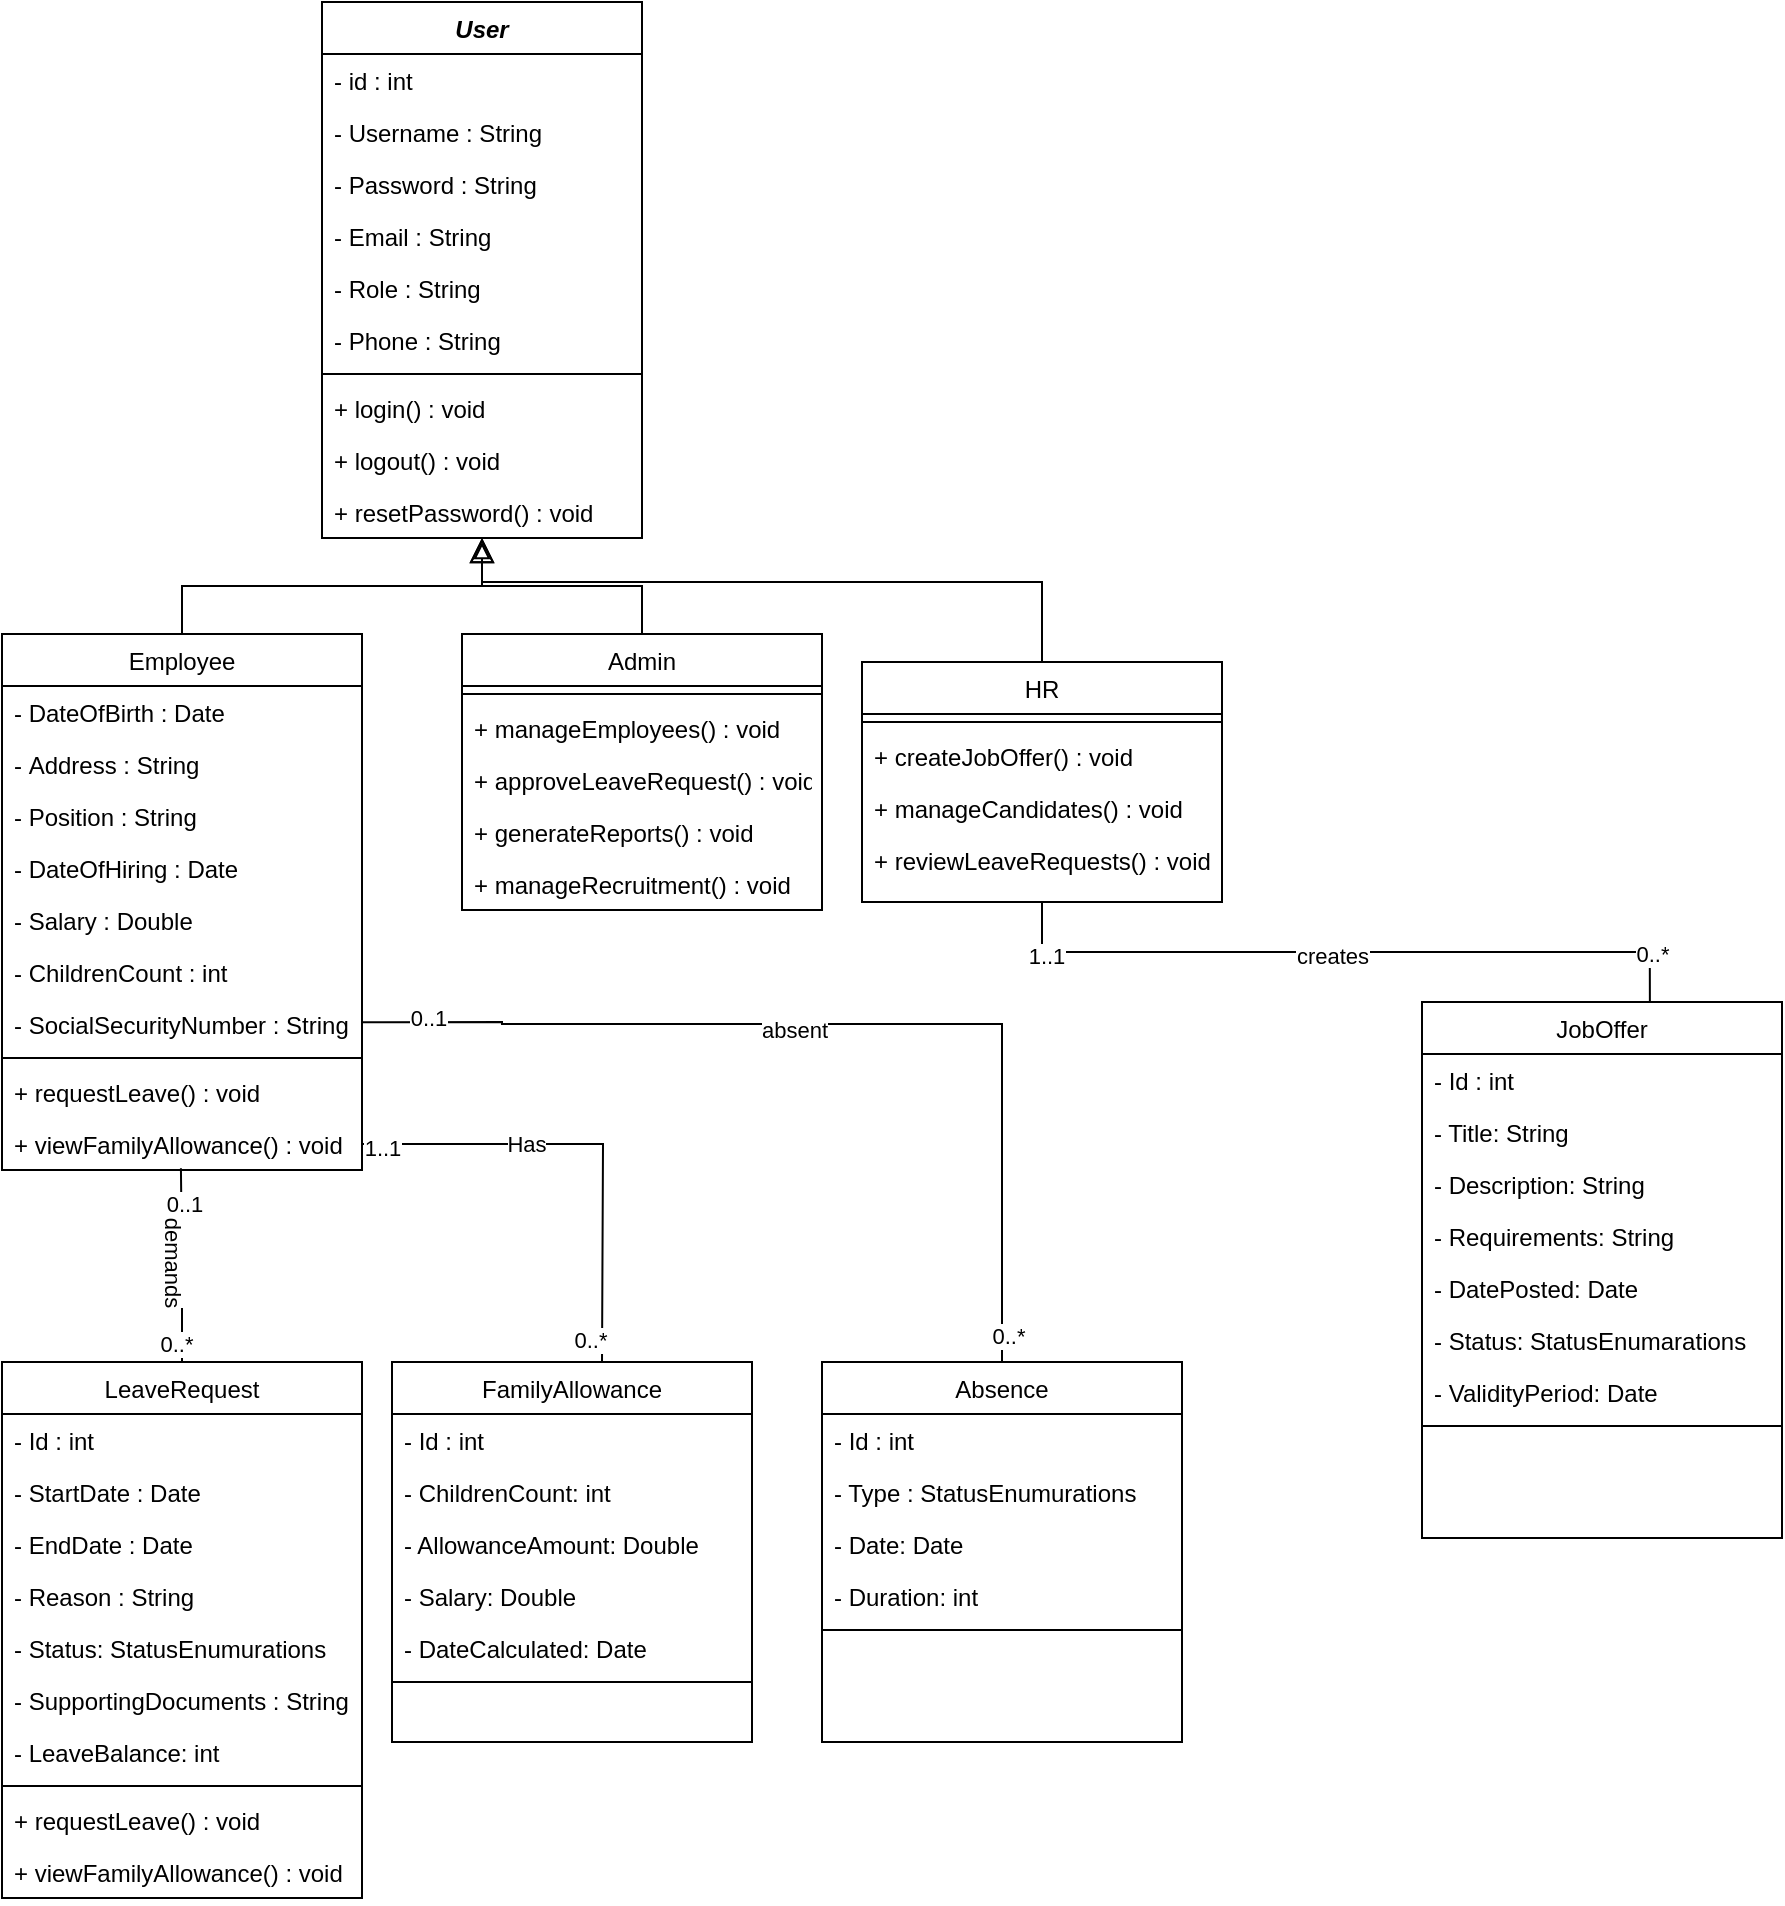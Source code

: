 <mxfile version="24.7.17">
  <diagram id="C5RBs43oDa-KdzZeNtuy" name="Page-1">
    <mxGraphModel dx="2514" dy="1240" grid="1" gridSize="10" guides="1" tooltips="1" connect="1" arrows="1" fold="1" page="1" pageScale="1" pageWidth="827" pageHeight="1169" math="0" shadow="0">
      <root>
        <mxCell id="WIyWlLk6GJQsqaUBKTNV-0" />
        <mxCell id="WIyWlLk6GJQsqaUBKTNV-1" parent="WIyWlLk6GJQsqaUBKTNV-0" />
        <mxCell id="zkfFHV4jXpPFQw0GAbJ--0" value="User" style="swimlane;fontStyle=3;align=center;verticalAlign=top;childLayout=stackLayout;horizontal=1;startSize=26;horizontalStack=0;resizeParent=1;resizeLast=0;collapsible=1;marginBottom=0;rounded=0;shadow=0;strokeWidth=1;" parent="WIyWlLk6GJQsqaUBKTNV-1" vertex="1">
          <mxGeometry x="240" y="10" width="160" height="268" as="geometry">
            <mxRectangle x="230" y="140" width="160" height="26" as="alternateBounds" />
          </mxGeometry>
        </mxCell>
        <mxCell id="zkfFHV4jXpPFQw0GAbJ--1" value="- id : int" style="text;align=left;verticalAlign=top;spacingLeft=4;spacingRight=4;overflow=hidden;rotatable=0;points=[[0,0.5],[1,0.5]];portConstraint=eastwest;" parent="zkfFHV4jXpPFQw0GAbJ--0" vertex="1">
          <mxGeometry y="26" width="160" height="26" as="geometry" />
        </mxCell>
        <mxCell id="zkfFHV4jXpPFQw0GAbJ--2" value="- Username : String" style="text;align=left;verticalAlign=top;spacingLeft=4;spacingRight=4;overflow=hidden;rotatable=0;points=[[0,0.5],[1,0.5]];portConstraint=eastwest;rounded=0;shadow=0;html=0;" parent="zkfFHV4jXpPFQw0GAbJ--0" vertex="1">
          <mxGeometry y="52" width="160" height="26" as="geometry" />
        </mxCell>
        <mxCell id="zkfFHV4jXpPFQw0GAbJ--3" value="- Password : String" style="text;align=left;verticalAlign=top;spacingLeft=4;spacingRight=4;overflow=hidden;rotatable=0;points=[[0,0.5],[1,0.5]];portConstraint=eastwest;rounded=0;shadow=0;html=0;" parent="zkfFHV4jXpPFQw0GAbJ--0" vertex="1">
          <mxGeometry y="78" width="160" height="26" as="geometry" />
        </mxCell>
        <mxCell id="H7LDlNdth9MzMKEWSC63-0" value="- Email : String" style="text;align=left;verticalAlign=top;spacingLeft=4;spacingRight=4;overflow=hidden;rotatable=0;points=[[0,0.5],[1,0.5]];portConstraint=eastwest;rounded=0;shadow=0;html=0;" vertex="1" parent="zkfFHV4jXpPFQw0GAbJ--0">
          <mxGeometry y="104" width="160" height="26" as="geometry" />
        </mxCell>
        <mxCell id="H7LDlNdth9MzMKEWSC63-1" value="- Role : String" style="text;align=left;verticalAlign=top;spacingLeft=4;spacingRight=4;overflow=hidden;rotatable=0;points=[[0,0.5],[1,0.5]];portConstraint=eastwest;rounded=0;shadow=0;html=0;" vertex="1" parent="zkfFHV4jXpPFQw0GAbJ--0">
          <mxGeometry y="130" width="160" height="26" as="geometry" />
        </mxCell>
        <mxCell id="H7LDlNdth9MzMKEWSC63-2" value="- Phone : String" style="text;align=left;verticalAlign=top;spacingLeft=4;spacingRight=4;overflow=hidden;rotatable=0;points=[[0,0.5],[1,0.5]];portConstraint=eastwest;rounded=0;shadow=0;html=0;" vertex="1" parent="zkfFHV4jXpPFQw0GAbJ--0">
          <mxGeometry y="156" width="160" height="26" as="geometry" />
        </mxCell>
        <mxCell id="zkfFHV4jXpPFQw0GAbJ--4" value="" style="line;html=1;strokeWidth=1;align=left;verticalAlign=middle;spacingTop=-1;spacingLeft=3;spacingRight=3;rotatable=0;labelPosition=right;points=[];portConstraint=eastwest;" parent="zkfFHV4jXpPFQw0GAbJ--0" vertex="1">
          <mxGeometry y="182" width="160" height="8" as="geometry" />
        </mxCell>
        <mxCell id="zkfFHV4jXpPFQw0GAbJ--5" value="+ login() : void" style="text;align=left;verticalAlign=top;spacingLeft=4;spacingRight=4;overflow=hidden;rotatable=0;points=[[0,0.5],[1,0.5]];portConstraint=eastwest;" parent="zkfFHV4jXpPFQw0GAbJ--0" vertex="1">
          <mxGeometry y="190" width="160" height="26" as="geometry" />
        </mxCell>
        <mxCell id="H7LDlNdth9MzMKEWSC63-3" value="+ logout() : void" style="text;align=left;verticalAlign=top;spacingLeft=4;spacingRight=4;overflow=hidden;rotatable=0;points=[[0,0.5],[1,0.5]];portConstraint=eastwest;" vertex="1" parent="zkfFHV4jXpPFQw0GAbJ--0">
          <mxGeometry y="216" width="160" height="26" as="geometry" />
        </mxCell>
        <mxCell id="H7LDlNdth9MzMKEWSC63-4" value="+ resetPassword() : void" style="text;align=left;verticalAlign=top;spacingLeft=4;spacingRight=4;overflow=hidden;rotatable=0;points=[[0,0.5],[1,0.5]];portConstraint=eastwest;" vertex="1" parent="zkfFHV4jXpPFQw0GAbJ--0">
          <mxGeometry y="242" width="160" height="26" as="geometry" />
        </mxCell>
        <mxCell id="zkfFHV4jXpPFQw0GAbJ--6" value="Employee" style="swimlane;fontStyle=0;align=center;verticalAlign=top;childLayout=stackLayout;horizontal=1;startSize=26;horizontalStack=0;resizeParent=1;resizeLast=0;collapsible=1;marginBottom=0;rounded=0;shadow=0;strokeWidth=1;" parent="WIyWlLk6GJQsqaUBKTNV-1" vertex="1">
          <mxGeometry x="80" y="326" width="180" height="268" as="geometry">
            <mxRectangle x="130" y="380" width="160" height="26" as="alternateBounds" />
          </mxGeometry>
        </mxCell>
        <mxCell id="zkfFHV4jXpPFQw0GAbJ--7" value="- DateOfBirth : Date" style="text;align=left;verticalAlign=top;spacingLeft=4;spacingRight=4;overflow=hidden;rotatable=0;points=[[0,0.5],[1,0.5]];portConstraint=eastwest;" parent="zkfFHV4jXpPFQw0GAbJ--6" vertex="1">
          <mxGeometry y="26" width="180" height="26" as="geometry" />
        </mxCell>
        <mxCell id="zkfFHV4jXpPFQw0GAbJ--8" value="- Address : String" style="text;align=left;verticalAlign=top;spacingLeft=4;spacingRight=4;overflow=hidden;rotatable=0;points=[[0,0.5],[1,0.5]];portConstraint=eastwest;rounded=0;shadow=0;html=0;" parent="zkfFHV4jXpPFQw0GAbJ--6" vertex="1">
          <mxGeometry y="52" width="180" height="26" as="geometry" />
        </mxCell>
        <mxCell id="H7LDlNdth9MzMKEWSC63-6" value="- Position : String" style="text;align=left;verticalAlign=top;spacingLeft=4;spacingRight=4;overflow=hidden;rotatable=0;points=[[0,0.5],[1,0.5]];portConstraint=eastwest;rounded=0;shadow=0;html=0;" vertex="1" parent="zkfFHV4jXpPFQw0GAbJ--6">
          <mxGeometry y="78" width="180" height="26" as="geometry" />
        </mxCell>
        <mxCell id="H7LDlNdth9MzMKEWSC63-7" value="- DateOfHiring : Date" style="text;align=left;verticalAlign=top;spacingLeft=4;spacingRight=4;overflow=hidden;rotatable=0;points=[[0,0.5],[1,0.5]];portConstraint=eastwest;rounded=0;shadow=0;html=0;" vertex="1" parent="zkfFHV4jXpPFQw0GAbJ--6">
          <mxGeometry y="104" width="180" height="26" as="geometry" />
        </mxCell>
        <mxCell id="H7LDlNdth9MzMKEWSC63-8" value="- Salary : Double" style="text;align=left;verticalAlign=top;spacingLeft=4;spacingRight=4;overflow=hidden;rotatable=0;points=[[0,0.5],[1,0.5]];portConstraint=eastwest;rounded=0;shadow=0;html=0;" vertex="1" parent="zkfFHV4jXpPFQw0GAbJ--6">
          <mxGeometry y="130" width="180" height="26" as="geometry" />
        </mxCell>
        <mxCell id="H7LDlNdth9MzMKEWSC63-9" value="- ChildrenCount : int" style="text;align=left;verticalAlign=top;spacingLeft=4;spacingRight=4;overflow=hidden;rotatable=0;points=[[0,0.5],[1,0.5]];portConstraint=eastwest;rounded=0;shadow=0;html=0;" vertex="1" parent="zkfFHV4jXpPFQw0GAbJ--6">
          <mxGeometry y="156" width="180" height="26" as="geometry" />
        </mxCell>
        <mxCell id="H7LDlNdth9MzMKEWSC63-10" value="- SocialSecurityNumber : String" style="text;align=left;verticalAlign=top;spacingLeft=4;spacingRight=4;overflow=hidden;rotatable=0;points=[[0,0.5],[1,0.5]];portConstraint=eastwest;rounded=0;shadow=0;html=0;" vertex="1" parent="zkfFHV4jXpPFQw0GAbJ--6">
          <mxGeometry y="182" width="180" height="26" as="geometry" />
        </mxCell>
        <mxCell id="zkfFHV4jXpPFQw0GAbJ--9" value="" style="line;html=1;strokeWidth=1;align=left;verticalAlign=middle;spacingTop=-1;spacingLeft=3;spacingRight=3;rotatable=0;labelPosition=right;points=[];portConstraint=eastwest;" parent="zkfFHV4jXpPFQw0GAbJ--6" vertex="1">
          <mxGeometry y="208" width="180" height="8" as="geometry" />
        </mxCell>
        <mxCell id="zkfFHV4jXpPFQw0GAbJ--11" value="+ requestLeave() : void" style="text;align=left;verticalAlign=top;spacingLeft=4;spacingRight=4;overflow=hidden;rotatable=0;points=[[0,0.5],[1,0.5]];portConstraint=eastwest;" parent="zkfFHV4jXpPFQw0GAbJ--6" vertex="1">
          <mxGeometry y="216" width="180" height="26" as="geometry" />
        </mxCell>
        <mxCell id="H7LDlNdth9MzMKEWSC63-12" value="+ viewFamilyAllowance() : void" style="text;align=left;verticalAlign=top;spacingLeft=4;spacingRight=4;overflow=hidden;rotatable=0;points=[[0,0.5],[1,0.5]];portConstraint=eastwest;" vertex="1" parent="zkfFHV4jXpPFQw0GAbJ--6">
          <mxGeometry y="242" width="180" height="26" as="geometry" />
        </mxCell>
        <mxCell id="zkfFHV4jXpPFQw0GAbJ--12" value="" style="endArrow=block;endSize=10;endFill=0;shadow=0;strokeWidth=1;rounded=0;curved=0;edgeStyle=elbowEdgeStyle;elbow=vertical;" parent="WIyWlLk6GJQsqaUBKTNV-1" source="zkfFHV4jXpPFQw0GAbJ--6" target="zkfFHV4jXpPFQw0GAbJ--0" edge="1">
          <mxGeometry width="160" relative="1" as="geometry">
            <mxPoint x="200" y="203" as="sourcePoint" />
            <mxPoint x="200" y="203" as="targetPoint" />
          </mxGeometry>
        </mxCell>
        <mxCell id="zkfFHV4jXpPFQw0GAbJ--13" value="Admin" style="swimlane;fontStyle=0;align=center;verticalAlign=top;childLayout=stackLayout;horizontal=1;startSize=26;horizontalStack=0;resizeParent=1;resizeLast=0;collapsible=1;marginBottom=0;rounded=0;shadow=0;strokeWidth=1;" parent="WIyWlLk6GJQsqaUBKTNV-1" vertex="1">
          <mxGeometry x="310" y="326" width="180" height="138" as="geometry">
            <mxRectangle x="340" y="380" width="170" height="26" as="alternateBounds" />
          </mxGeometry>
        </mxCell>
        <mxCell id="zkfFHV4jXpPFQw0GAbJ--15" value="" style="line;html=1;strokeWidth=1;align=left;verticalAlign=middle;spacingTop=-1;spacingLeft=3;spacingRight=3;rotatable=0;labelPosition=right;points=[];portConstraint=eastwest;" parent="zkfFHV4jXpPFQw0GAbJ--13" vertex="1">
          <mxGeometry y="26" width="180" height="8" as="geometry" />
        </mxCell>
        <mxCell id="H7LDlNdth9MzMKEWSC63-13" value="+ manageEmployees() : void" style="text;align=left;verticalAlign=top;spacingLeft=4;spacingRight=4;overflow=hidden;rotatable=0;points=[[0,0.5],[1,0.5]];portConstraint=eastwest;" vertex="1" parent="zkfFHV4jXpPFQw0GAbJ--13">
          <mxGeometry y="34" width="180" height="26" as="geometry" />
        </mxCell>
        <mxCell id="H7LDlNdth9MzMKEWSC63-14" value="+ approveLeaveRequest() : void" style="text;align=left;verticalAlign=top;spacingLeft=4;spacingRight=4;overflow=hidden;rotatable=0;points=[[0,0.5],[1,0.5]];portConstraint=eastwest;" vertex="1" parent="zkfFHV4jXpPFQw0GAbJ--13">
          <mxGeometry y="60" width="180" height="26" as="geometry" />
        </mxCell>
        <mxCell id="H7LDlNdth9MzMKEWSC63-15" value="+ generateReports() : void" style="text;align=left;verticalAlign=top;spacingLeft=4;spacingRight=4;overflow=hidden;rotatable=0;points=[[0,0.5],[1,0.5]];portConstraint=eastwest;" vertex="1" parent="zkfFHV4jXpPFQw0GAbJ--13">
          <mxGeometry y="86" width="180" height="26" as="geometry" />
        </mxCell>
        <mxCell id="H7LDlNdth9MzMKEWSC63-16" value="+ manageRecruitment() : void" style="text;align=left;verticalAlign=top;spacingLeft=4;spacingRight=4;overflow=hidden;rotatable=0;points=[[0,0.5],[1,0.5]];portConstraint=eastwest;" vertex="1" parent="zkfFHV4jXpPFQw0GAbJ--13">
          <mxGeometry y="112" width="180" height="26" as="geometry" />
        </mxCell>
        <mxCell id="zkfFHV4jXpPFQw0GAbJ--16" value="" style="endArrow=block;endSize=10;endFill=0;shadow=0;strokeWidth=1;rounded=0;curved=0;edgeStyle=elbowEdgeStyle;elbow=vertical;" parent="WIyWlLk6GJQsqaUBKTNV-1" source="zkfFHV4jXpPFQw0GAbJ--13" target="zkfFHV4jXpPFQw0GAbJ--0" edge="1">
          <mxGeometry width="160" relative="1" as="geometry">
            <mxPoint x="210" y="373" as="sourcePoint" />
            <mxPoint x="310" y="271" as="targetPoint" />
          </mxGeometry>
        </mxCell>
        <mxCell id="H7LDlNdth9MzMKEWSC63-25" style="edgeStyle=orthogonalEdgeStyle;rounded=0;orthogonalLoop=1;jettySize=auto;html=1;endArrow=block;endFill=0;" edge="1" parent="WIyWlLk6GJQsqaUBKTNV-1" source="H7LDlNdth9MzMKEWSC63-17">
          <mxGeometry relative="1" as="geometry">
            <mxPoint x="320" y="280" as="targetPoint" />
            <Array as="points">
              <mxPoint x="600" y="300" />
              <mxPoint x="320" y="300" />
            </Array>
          </mxGeometry>
        </mxCell>
        <mxCell id="H7LDlNdth9MzMKEWSC63-17" value="HR" style="swimlane;fontStyle=0;align=center;verticalAlign=top;childLayout=stackLayout;horizontal=1;startSize=26;horizontalStack=0;resizeParent=1;resizeLast=0;collapsible=1;marginBottom=0;rounded=0;shadow=0;strokeWidth=1;" vertex="1" parent="WIyWlLk6GJQsqaUBKTNV-1">
          <mxGeometry x="510" y="340" width="180" height="120" as="geometry">
            <mxRectangle x="340" y="380" width="170" height="26" as="alternateBounds" />
          </mxGeometry>
        </mxCell>
        <mxCell id="H7LDlNdth9MzMKEWSC63-18" value="" style="line;html=1;strokeWidth=1;align=left;verticalAlign=middle;spacingTop=-1;spacingLeft=3;spacingRight=3;rotatable=0;labelPosition=right;points=[];portConstraint=eastwest;" vertex="1" parent="H7LDlNdth9MzMKEWSC63-17">
          <mxGeometry y="26" width="180" height="8" as="geometry" />
        </mxCell>
        <mxCell id="H7LDlNdth9MzMKEWSC63-19" value="+ createJobOffer() : void" style="text;align=left;verticalAlign=top;spacingLeft=4;spacingRight=4;overflow=hidden;rotatable=0;points=[[0,0.5],[1,0.5]];portConstraint=eastwest;" vertex="1" parent="H7LDlNdth9MzMKEWSC63-17">
          <mxGeometry y="34" width="180" height="26" as="geometry" />
        </mxCell>
        <mxCell id="H7LDlNdth9MzMKEWSC63-20" value="+ manageCandidates() : void" style="text;align=left;verticalAlign=top;spacingLeft=4;spacingRight=4;overflow=hidden;rotatable=0;points=[[0,0.5],[1,0.5]];portConstraint=eastwest;" vertex="1" parent="H7LDlNdth9MzMKEWSC63-17">
          <mxGeometry y="60" width="180" height="26" as="geometry" />
        </mxCell>
        <mxCell id="H7LDlNdth9MzMKEWSC63-21" value="+ reviewLeaveRequests() : void" style="text;align=left;verticalAlign=top;spacingLeft=4;spacingRight=4;overflow=hidden;rotatable=0;points=[[0,0.5],[1,0.5]];portConstraint=eastwest;" vertex="1" parent="H7LDlNdth9MzMKEWSC63-17">
          <mxGeometry y="86" width="180" height="26" as="geometry" />
        </mxCell>
        <mxCell id="H7LDlNdth9MzMKEWSC63-26" value="LeaveRequest&#xa;" style="swimlane;fontStyle=0;align=center;verticalAlign=top;childLayout=stackLayout;horizontal=1;startSize=26;horizontalStack=0;resizeParent=1;resizeLast=0;collapsible=1;marginBottom=0;rounded=0;shadow=0;strokeWidth=1;" vertex="1" parent="WIyWlLk6GJQsqaUBKTNV-1">
          <mxGeometry x="80" y="690" width="180" height="268" as="geometry">
            <mxRectangle x="130" y="380" width="160" height="26" as="alternateBounds" />
          </mxGeometry>
        </mxCell>
        <mxCell id="H7LDlNdth9MzMKEWSC63-27" value="- Id : int" style="text;align=left;verticalAlign=top;spacingLeft=4;spacingRight=4;overflow=hidden;rotatable=0;points=[[0,0.5],[1,0.5]];portConstraint=eastwest;" vertex="1" parent="H7LDlNdth9MzMKEWSC63-26">
          <mxGeometry y="26" width="180" height="26" as="geometry" />
        </mxCell>
        <mxCell id="H7LDlNdth9MzMKEWSC63-28" value="- StartDate : Date" style="text;align=left;verticalAlign=top;spacingLeft=4;spacingRight=4;overflow=hidden;rotatable=0;points=[[0,0.5],[1,0.5]];portConstraint=eastwest;rounded=0;shadow=0;html=0;" vertex="1" parent="H7LDlNdth9MzMKEWSC63-26">
          <mxGeometry y="52" width="180" height="26" as="geometry" />
        </mxCell>
        <mxCell id="H7LDlNdth9MzMKEWSC63-29" value="- EndDate : Date" style="text;align=left;verticalAlign=top;spacingLeft=4;spacingRight=4;overflow=hidden;rotatable=0;points=[[0,0.5],[1,0.5]];portConstraint=eastwest;rounded=0;shadow=0;html=0;" vertex="1" parent="H7LDlNdth9MzMKEWSC63-26">
          <mxGeometry y="78" width="180" height="26" as="geometry" />
        </mxCell>
        <mxCell id="H7LDlNdth9MzMKEWSC63-30" value="- Reason : String" style="text;align=left;verticalAlign=top;spacingLeft=4;spacingRight=4;overflow=hidden;rotatable=0;points=[[0,0.5],[1,0.5]];portConstraint=eastwest;rounded=0;shadow=0;html=0;" vertex="1" parent="H7LDlNdth9MzMKEWSC63-26">
          <mxGeometry y="104" width="180" height="26" as="geometry" />
        </mxCell>
        <mxCell id="H7LDlNdth9MzMKEWSC63-31" value="- Status: StatusEnumurations" style="text;align=left;verticalAlign=top;spacingLeft=4;spacingRight=4;overflow=hidden;rotatable=0;points=[[0,0.5],[1,0.5]];portConstraint=eastwest;rounded=0;shadow=0;html=0;" vertex="1" parent="H7LDlNdth9MzMKEWSC63-26">
          <mxGeometry y="130" width="180" height="26" as="geometry" />
        </mxCell>
        <mxCell id="H7LDlNdth9MzMKEWSC63-32" value="- SupportingDocuments : String" style="text;align=left;verticalAlign=top;spacingLeft=4;spacingRight=4;overflow=hidden;rotatable=0;points=[[0,0.5],[1,0.5]];portConstraint=eastwest;rounded=0;shadow=0;html=0;" vertex="1" parent="H7LDlNdth9MzMKEWSC63-26">
          <mxGeometry y="156" width="180" height="26" as="geometry" />
        </mxCell>
        <mxCell id="H7LDlNdth9MzMKEWSC63-33" value="- LeaveBalance: int" style="text;align=left;verticalAlign=top;spacingLeft=4;spacingRight=4;overflow=hidden;rotatable=0;points=[[0,0.5],[1,0.5]];portConstraint=eastwest;rounded=0;shadow=0;html=0;" vertex="1" parent="H7LDlNdth9MzMKEWSC63-26">
          <mxGeometry y="182" width="180" height="26" as="geometry" />
        </mxCell>
        <mxCell id="H7LDlNdth9MzMKEWSC63-34" value="" style="line;html=1;strokeWidth=1;align=left;verticalAlign=middle;spacingTop=-1;spacingLeft=3;spacingRight=3;rotatable=0;labelPosition=right;points=[];portConstraint=eastwest;" vertex="1" parent="H7LDlNdth9MzMKEWSC63-26">
          <mxGeometry y="208" width="180" height="8" as="geometry" />
        </mxCell>
        <mxCell id="H7LDlNdth9MzMKEWSC63-35" value="+ requestLeave() : void" style="text;align=left;verticalAlign=top;spacingLeft=4;spacingRight=4;overflow=hidden;rotatable=0;points=[[0,0.5],[1,0.5]];portConstraint=eastwest;" vertex="1" parent="H7LDlNdth9MzMKEWSC63-26">
          <mxGeometry y="216" width="180" height="26" as="geometry" />
        </mxCell>
        <mxCell id="H7LDlNdth9MzMKEWSC63-36" value="+ viewFamilyAllowance() : void" style="text;align=left;verticalAlign=top;spacingLeft=4;spacingRight=4;overflow=hidden;rotatable=0;points=[[0,0.5],[1,0.5]];portConstraint=eastwest;" vertex="1" parent="H7LDlNdth9MzMKEWSC63-26">
          <mxGeometry y="242" width="180" height="26" as="geometry" />
        </mxCell>
        <mxCell id="H7LDlNdth9MzMKEWSC63-37" style="edgeStyle=orthogonalEdgeStyle;rounded=0;orthogonalLoop=1;jettySize=auto;html=1;entryX=0.497;entryY=0.966;entryDx=0;entryDy=0;entryPerimeter=0;endArrow=none;endFill=0;" edge="1" parent="WIyWlLk6GJQsqaUBKTNV-1" source="H7LDlNdth9MzMKEWSC63-26" target="H7LDlNdth9MzMKEWSC63-12">
          <mxGeometry relative="1" as="geometry" />
        </mxCell>
        <mxCell id="H7LDlNdth9MzMKEWSC63-38" value="0..*" style="edgeLabel;html=1;align=center;verticalAlign=middle;resizable=0;points=[];" vertex="1" connectable="0" parent="H7LDlNdth9MzMKEWSC63-37">
          <mxGeometry x="-0.618" y="-2" relative="1" as="geometry">
            <mxPoint x="-5" y="9" as="offset" />
          </mxGeometry>
        </mxCell>
        <mxCell id="H7LDlNdth9MzMKEWSC63-39" value="0..1" style="edgeLabel;html=1;align=center;verticalAlign=middle;resizable=0;points=[];" vertex="1" connectable="0" parent="H7LDlNdth9MzMKEWSC63-37">
          <mxGeometry x="0.38" y="-1" relative="1" as="geometry">
            <mxPoint y="-13" as="offset" />
          </mxGeometry>
        </mxCell>
        <mxCell id="H7LDlNdth9MzMKEWSC63-40" value="demands" style="edgeLabel;html=1;align=center;verticalAlign=middle;resizable=0;points=[];rotation=90;" vertex="1" connectable="0" parent="H7LDlNdth9MzMKEWSC63-37">
          <mxGeometry x="0.115" y="-1" relative="1" as="geometry">
            <mxPoint x="-5" y="4" as="offset" />
          </mxGeometry>
        </mxCell>
        <mxCell id="H7LDlNdth9MzMKEWSC63-41" value="JobOffer" style="swimlane;fontStyle=0;align=center;verticalAlign=top;childLayout=stackLayout;horizontal=1;startSize=26;horizontalStack=0;resizeParent=1;resizeLast=0;collapsible=1;marginBottom=0;rounded=0;shadow=0;strokeWidth=1;" vertex="1" parent="WIyWlLk6GJQsqaUBKTNV-1">
          <mxGeometry x="790" y="510" width="180" height="268" as="geometry">
            <mxRectangle x="130" y="380" width="160" height="26" as="alternateBounds" />
          </mxGeometry>
        </mxCell>
        <mxCell id="H7LDlNdth9MzMKEWSC63-42" value="- Id : int" style="text;align=left;verticalAlign=top;spacingLeft=4;spacingRight=4;overflow=hidden;rotatable=0;points=[[0,0.5],[1,0.5]];portConstraint=eastwest;" vertex="1" parent="H7LDlNdth9MzMKEWSC63-41">
          <mxGeometry y="26" width="180" height="26" as="geometry" />
        </mxCell>
        <mxCell id="H7LDlNdth9MzMKEWSC63-43" value="- Title: String" style="text;align=left;verticalAlign=top;spacingLeft=4;spacingRight=4;overflow=hidden;rotatable=0;points=[[0,0.5],[1,0.5]];portConstraint=eastwest;rounded=0;shadow=0;html=0;" vertex="1" parent="H7LDlNdth9MzMKEWSC63-41">
          <mxGeometry y="52" width="180" height="26" as="geometry" />
        </mxCell>
        <mxCell id="H7LDlNdth9MzMKEWSC63-44" value="- Description: String" style="text;align=left;verticalAlign=top;spacingLeft=4;spacingRight=4;overflow=hidden;rotatable=0;points=[[0,0.5],[1,0.5]];portConstraint=eastwest;rounded=0;shadow=0;html=0;" vertex="1" parent="H7LDlNdth9MzMKEWSC63-41">
          <mxGeometry y="78" width="180" height="26" as="geometry" />
        </mxCell>
        <mxCell id="H7LDlNdth9MzMKEWSC63-45" value="- Requirements: String" style="text;align=left;verticalAlign=top;spacingLeft=4;spacingRight=4;overflow=hidden;rotatable=0;points=[[0,0.5],[1,0.5]];portConstraint=eastwest;rounded=0;shadow=0;html=0;" vertex="1" parent="H7LDlNdth9MzMKEWSC63-41">
          <mxGeometry y="104" width="180" height="26" as="geometry" />
        </mxCell>
        <mxCell id="H7LDlNdth9MzMKEWSC63-46" value="- DatePosted: Date" style="text;align=left;verticalAlign=top;spacingLeft=4;spacingRight=4;overflow=hidden;rotatable=0;points=[[0,0.5],[1,0.5]];portConstraint=eastwest;rounded=0;shadow=0;html=0;" vertex="1" parent="H7LDlNdth9MzMKEWSC63-41">
          <mxGeometry y="130" width="180" height="26" as="geometry" />
        </mxCell>
        <mxCell id="H7LDlNdth9MzMKEWSC63-47" value="- Status: StatusEnumarations" style="text;align=left;verticalAlign=top;spacingLeft=4;spacingRight=4;overflow=hidden;rotatable=0;points=[[0,0.5],[1,0.5]];portConstraint=eastwest;rounded=0;shadow=0;html=0;" vertex="1" parent="H7LDlNdth9MzMKEWSC63-41">
          <mxGeometry y="156" width="180" height="26" as="geometry" />
        </mxCell>
        <mxCell id="H7LDlNdth9MzMKEWSC63-48" value="- ValidityPeriod: Date" style="text;align=left;verticalAlign=top;spacingLeft=4;spacingRight=4;overflow=hidden;rotatable=0;points=[[0,0.5],[1,0.5]];portConstraint=eastwest;rounded=0;shadow=0;html=0;" vertex="1" parent="H7LDlNdth9MzMKEWSC63-41">
          <mxGeometry y="182" width="180" height="26" as="geometry" />
        </mxCell>
        <mxCell id="H7LDlNdth9MzMKEWSC63-49" value="" style="line;html=1;strokeWidth=1;align=left;verticalAlign=middle;spacingTop=-1;spacingLeft=3;spacingRight=3;rotatable=0;labelPosition=right;points=[];portConstraint=eastwest;" vertex="1" parent="H7LDlNdth9MzMKEWSC63-41">
          <mxGeometry y="208" width="180" height="8" as="geometry" />
        </mxCell>
        <mxCell id="H7LDlNdth9MzMKEWSC63-52" style="edgeStyle=orthogonalEdgeStyle;rounded=0;orthogonalLoop=1;jettySize=auto;html=1;endArrow=none;endFill=0;entryX=0.633;entryY=0.001;entryDx=0;entryDy=0;entryPerimeter=0;exitX=0.5;exitY=1;exitDx=0;exitDy=0;" edge="1" parent="WIyWlLk6GJQsqaUBKTNV-1" source="H7LDlNdth9MzMKEWSC63-17" target="H7LDlNdth9MzMKEWSC63-41">
          <mxGeometry relative="1" as="geometry">
            <mxPoint x="630" y="482" as="sourcePoint" />
            <mxPoint x="790" y="602" as="targetPoint" />
          </mxGeometry>
        </mxCell>
        <mxCell id="H7LDlNdth9MzMKEWSC63-53" value="0..*" style="edgeLabel;html=1;align=center;verticalAlign=middle;resizable=0;points=[];" vertex="1" connectable="0" parent="H7LDlNdth9MzMKEWSC63-52">
          <mxGeometry x="0.862" y="1" relative="1" as="geometry">
            <mxPoint as="offset" />
          </mxGeometry>
        </mxCell>
        <mxCell id="H7LDlNdth9MzMKEWSC63-54" value="1..1" style="edgeLabel;html=1;align=center;verticalAlign=middle;resizable=0;points=[];" vertex="1" connectable="0" parent="H7LDlNdth9MzMKEWSC63-52">
          <mxGeometry x="-0.85" y="-2" relative="1" as="geometry">
            <mxPoint as="offset" />
          </mxGeometry>
        </mxCell>
        <mxCell id="H7LDlNdth9MzMKEWSC63-55" value="creates" style="edgeLabel;html=1;align=center;verticalAlign=middle;resizable=0;points=[];rotation=0;" vertex="1" connectable="0" parent="H7LDlNdth9MzMKEWSC63-52">
          <mxGeometry x="-0.04" y="-2" relative="1" as="geometry">
            <mxPoint as="offset" />
          </mxGeometry>
        </mxCell>
        <mxCell id="H7LDlNdth9MzMKEWSC63-56" value="FamilyAllowance&#xa;" style="swimlane;fontStyle=0;align=center;verticalAlign=top;childLayout=stackLayout;horizontal=1;startSize=26;horizontalStack=0;resizeParent=1;resizeLast=0;collapsible=1;marginBottom=0;rounded=0;shadow=0;strokeWidth=1;" vertex="1" parent="WIyWlLk6GJQsqaUBKTNV-1">
          <mxGeometry x="275" y="690" width="180" height="190" as="geometry">
            <mxRectangle x="130" y="380" width="160" height="26" as="alternateBounds" />
          </mxGeometry>
        </mxCell>
        <mxCell id="H7LDlNdth9MzMKEWSC63-57" value="- Id : int" style="text;align=left;verticalAlign=top;spacingLeft=4;spacingRight=4;overflow=hidden;rotatable=0;points=[[0,0.5],[1,0.5]];portConstraint=eastwest;" vertex="1" parent="H7LDlNdth9MzMKEWSC63-56">
          <mxGeometry y="26" width="180" height="26" as="geometry" />
        </mxCell>
        <mxCell id="H7LDlNdth9MzMKEWSC63-58" value="- ChildrenCount: int" style="text;align=left;verticalAlign=top;spacingLeft=4;spacingRight=4;overflow=hidden;rotatable=0;points=[[0,0.5],[1,0.5]];portConstraint=eastwest;rounded=0;shadow=0;html=0;" vertex="1" parent="H7LDlNdth9MzMKEWSC63-56">
          <mxGeometry y="52" width="180" height="26" as="geometry" />
        </mxCell>
        <mxCell id="H7LDlNdth9MzMKEWSC63-59" value="- AllowanceAmount: Double" style="text;align=left;verticalAlign=top;spacingLeft=4;spacingRight=4;overflow=hidden;rotatable=0;points=[[0,0.5],[1,0.5]];portConstraint=eastwest;rounded=0;shadow=0;html=0;" vertex="1" parent="H7LDlNdth9MzMKEWSC63-56">
          <mxGeometry y="78" width="180" height="26" as="geometry" />
        </mxCell>
        <mxCell id="H7LDlNdth9MzMKEWSC63-60" value="- Salary: Double" style="text;align=left;verticalAlign=top;spacingLeft=4;spacingRight=4;overflow=hidden;rotatable=0;points=[[0,0.5],[1,0.5]];portConstraint=eastwest;rounded=0;shadow=0;html=0;" vertex="1" parent="H7LDlNdth9MzMKEWSC63-56">
          <mxGeometry y="104" width="180" height="26" as="geometry" />
        </mxCell>
        <mxCell id="H7LDlNdth9MzMKEWSC63-61" value="- DateCalculated: Date" style="text;align=left;verticalAlign=top;spacingLeft=4;spacingRight=4;overflow=hidden;rotatable=0;points=[[0,0.5],[1,0.5]];portConstraint=eastwest;rounded=0;shadow=0;html=0;" vertex="1" parent="H7LDlNdth9MzMKEWSC63-56">
          <mxGeometry y="130" width="180" height="26" as="geometry" />
        </mxCell>
        <mxCell id="H7LDlNdth9MzMKEWSC63-64" value="" style="line;html=1;strokeWidth=1;align=left;verticalAlign=middle;spacingTop=-1;spacingLeft=3;spacingRight=3;rotatable=0;labelPosition=right;points=[];portConstraint=eastwest;" vertex="1" parent="H7LDlNdth9MzMKEWSC63-56">
          <mxGeometry y="156" width="180" height="8" as="geometry" />
        </mxCell>
        <mxCell id="H7LDlNdth9MzMKEWSC63-67" style="edgeStyle=orthogonalEdgeStyle;rounded=0;orthogonalLoop=1;jettySize=auto;html=1;endArrow=none;endFill=0;" edge="1" parent="WIyWlLk6GJQsqaUBKTNV-1" source="H7LDlNdth9MzMKEWSC63-12">
          <mxGeometry relative="1" as="geometry">
            <mxPoint x="380" y="690" as="targetPoint" />
          </mxGeometry>
        </mxCell>
        <mxCell id="H7LDlNdth9MzMKEWSC63-68" value="0..*" style="edgeLabel;html=1;align=center;verticalAlign=middle;resizable=0;points=[];" vertex="1" connectable="0" parent="H7LDlNdth9MzMKEWSC63-67">
          <mxGeometry x="0.903" y="-1" relative="1" as="geometry">
            <mxPoint x="-5" as="offset" />
          </mxGeometry>
        </mxCell>
        <mxCell id="H7LDlNdth9MzMKEWSC63-69" value="1..1" style="edgeLabel;html=1;align=center;verticalAlign=middle;resizable=0;points=[];" vertex="1" connectable="0" parent="H7LDlNdth9MzMKEWSC63-67">
          <mxGeometry x="-0.917" y="-2" relative="1" as="geometry">
            <mxPoint as="offset" />
          </mxGeometry>
        </mxCell>
        <mxCell id="H7LDlNdth9MzMKEWSC63-70" value="Has" style="edgeLabel;html=1;align=center;verticalAlign=middle;resizable=0;points=[];" vertex="1" connectable="0" parent="H7LDlNdth9MzMKEWSC63-67">
          <mxGeometry x="-0.287" relative="1" as="geometry">
            <mxPoint as="offset" />
          </mxGeometry>
        </mxCell>
        <mxCell id="H7LDlNdth9MzMKEWSC63-71" value="Absence&#xa;" style="swimlane;fontStyle=0;align=center;verticalAlign=top;childLayout=stackLayout;horizontal=1;startSize=26;horizontalStack=0;resizeParent=1;resizeLast=0;collapsible=1;marginBottom=0;rounded=0;shadow=0;strokeWidth=1;" vertex="1" parent="WIyWlLk6GJQsqaUBKTNV-1">
          <mxGeometry x="490" y="690" width="180" height="190" as="geometry">
            <mxRectangle x="130" y="380" width="160" height="26" as="alternateBounds" />
          </mxGeometry>
        </mxCell>
        <mxCell id="H7LDlNdth9MzMKEWSC63-72" value="- Id : int" style="text;align=left;verticalAlign=top;spacingLeft=4;spacingRight=4;overflow=hidden;rotatable=0;points=[[0,0.5],[1,0.5]];portConstraint=eastwest;" vertex="1" parent="H7LDlNdth9MzMKEWSC63-71">
          <mxGeometry y="26" width="180" height="26" as="geometry" />
        </mxCell>
        <mxCell id="H7LDlNdth9MzMKEWSC63-73" value="- Type : StatusEnumurations" style="text;align=left;verticalAlign=top;spacingLeft=4;spacingRight=4;overflow=hidden;rotatable=0;points=[[0,0.5],[1,0.5]];portConstraint=eastwest;rounded=0;shadow=0;html=0;" vertex="1" parent="H7LDlNdth9MzMKEWSC63-71">
          <mxGeometry y="52" width="180" height="26" as="geometry" />
        </mxCell>
        <mxCell id="H7LDlNdth9MzMKEWSC63-74" value="- Date: Date" style="text;align=left;verticalAlign=top;spacingLeft=4;spacingRight=4;overflow=hidden;rotatable=0;points=[[0,0.5],[1,0.5]];portConstraint=eastwest;rounded=0;shadow=0;html=0;" vertex="1" parent="H7LDlNdth9MzMKEWSC63-71">
          <mxGeometry y="78" width="180" height="26" as="geometry" />
        </mxCell>
        <mxCell id="H7LDlNdth9MzMKEWSC63-75" value="- Duration: int" style="text;align=left;verticalAlign=top;spacingLeft=4;spacingRight=4;overflow=hidden;rotatable=0;points=[[0,0.5],[1,0.5]];portConstraint=eastwest;rounded=0;shadow=0;html=0;" vertex="1" parent="H7LDlNdth9MzMKEWSC63-71">
          <mxGeometry y="104" width="180" height="26" as="geometry" />
        </mxCell>
        <mxCell id="H7LDlNdth9MzMKEWSC63-77" value="" style="line;html=1;strokeWidth=1;align=left;verticalAlign=middle;spacingTop=-1;spacingLeft=3;spacingRight=3;rotatable=0;labelPosition=right;points=[];portConstraint=eastwest;" vertex="1" parent="H7LDlNdth9MzMKEWSC63-71">
          <mxGeometry y="130" width="180" height="8" as="geometry" />
        </mxCell>
        <mxCell id="H7LDlNdth9MzMKEWSC63-78" style="edgeStyle=orthogonalEdgeStyle;rounded=0;orthogonalLoop=1;jettySize=auto;html=1;entryX=0.5;entryY=0;entryDx=0;entryDy=0;endArrow=none;endFill=0;exitX=0.999;exitY=0.464;exitDx=0;exitDy=0;exitPerimeter=0;" edge="1" parent="WIyWlLk6GJQsqaUBKTNV-1" source="H7LDlNdth9MzMKEWSC63-10" target="H7LDlNdth9MzMKEWSC63-71">
          <mxGeometry relative="1" as="geometry">
            <mxPoint x="290" y="540" as="sourcePoint" />
            <Array as="points">
              <mxPoint x="270" y="520" />
              <mxPoint x="330" y="520" />
              <mxPoint x="330" y="521" />
              <mxPoint x="580" y="521" />
            </Array>
          </mxGeometry>
        </mxCell>
        <mxCell id="H7LDlNdth9MzMKEWSC63-79" value="0..*" style="edgeLabel;html=1;align=center;verticalAlign=middle;resizable=0;points=[];" vertex="1" connectable="0" parent="H7LDlNdth9MzMKEWSC63-78">
          <mxGeometry x="0.946" y="3" relative="1" as="geometry">
            <mxPoint as="offset" />
          </mxGeometry>
        </mxCell>
        <mxCell id="H7LDlNdth9MzMKEWSC63-80" value="0..1" style="edgeLabel;html=1;align=center;verticalAlign=middle;resizable=0;points=[];" vertex="1" connectable="0" parent="H7LDlNdth9MzMKEWSC63-78">
          <mxGeometry x="-0.865" y="2" relative="1" as="geometry">
            <mxPoint as="offset" />
          </mxGeometry>
        </mxCell>
        <mxCell id="H7LDlNdth9MzMKEWSC63-81" value="absent" style="edgeLabel;html=1;align=center;verticalAlign=middle;resizable=0;points=[];" vertex="1" connectable="0" parent="H7LDlNdth9MzMKEWSC63-78">
          <mxGeometry x="-0.12" y="-3" relative="1" as="geometry">
            <mxPoint x="1" as="offset" />
          </mxGeometry>
        </mxCell>
      </root>
    </mxGraphModel>
  </diagram>
</mxfile>
